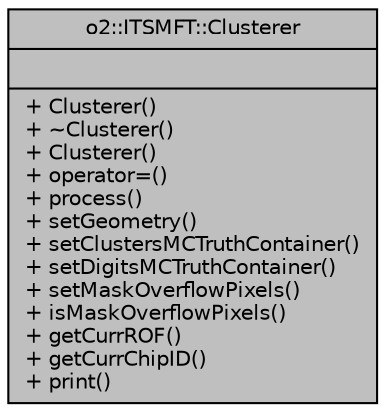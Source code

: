 digraph "o2::ITSMFT::Clusterer"
{
 // INTERACTIVE_SVG=YES
  bgcolor="transparent";
  edge [fontname="Helvetica",fontsize="10",labelfontname="Helvetica",labelfontsize="10"];
  node [fontname="Helvetica",fontsize="10",shape=record];
  Node1 [label="{o2::ITSMFT::Clusterer\n||+ Clusterer()\l+ ~Clusterer()\l+ Clusterer()\l+ operator=()\l+ process()\l+ setGeometry()\l+ setClustersMCTruthContainer()\l+ setDigitsMCTruthContainer()\l+ setMaskOverflowPixels()\l+ isMaskOverflowPixels()\l+ getCurrROF()\l+ getCurrChipID()\l+ print()\l}",height=0.2,width=0.4,color="black", fillcolor="grey75", style="filled" fontcolor="black"];
}
